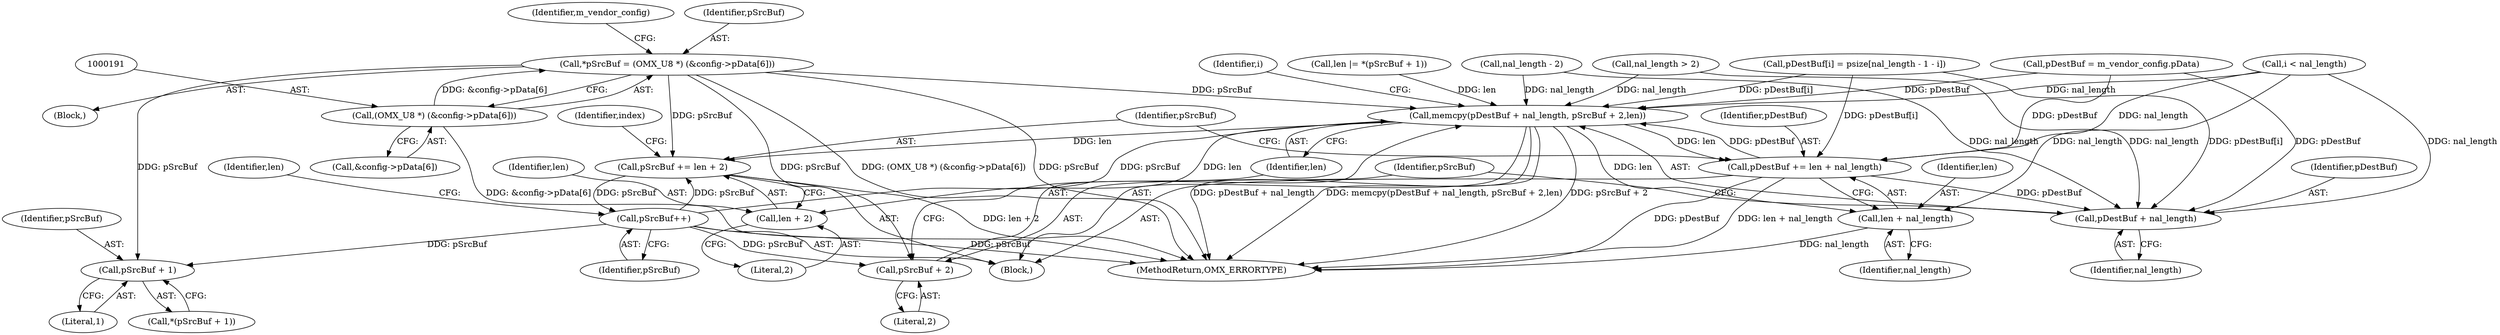 digraph "0_Android_f22c2a0f0f9e030c240468d9d18b9297f001bcf0@pointer" {
"1000188" [label="(Call,*pSrcBuf = (OMX_U8 *) (&config->pData[6]))"];
"1000190" [label="(Call,(OMX_U8 *) (&config->pData[6]))"];
"1000272" [label="(Call,pSrcBuf + 1)"];
"1000281" [label="(Call,memcpy(pDestBuf + nal_length, pSrcBuf + 2,len))"];
"1000311" [label="(Call,pDestBuf += len + nal_length)"];
"1000282" [label="(Call,pDestBuf + nal_length)"];
"1000313" [label="(Call,len + nal_length)"];
"1000316" [label="(Call,pSrcBuf += len + 2)"];
"1000323" [label="(Call,pSrcBuf++)"];
"1000285" [label="(Call,pSrcBuf + 2)"];
"1000318" [label="(Call,len + 2)"];
"1000311" [label="(Call,pDestBuf += len + nal_length)"];
"1000284" [label="(Identifier,nal_length)"];
"1000273" [label="(Identifier,pSrcBuf)"];
"1000183" [label="(Call,nal_length - 2)"];
"1000258" [label="(Block,)"];
"1000286" [label="(Identifier,pSrcBuf)"];
"1000234" [label="(Call,pDestBuf = m_vendor_config.pData)"];
"1000201" [label="(Identifier,m_vendor_config)"];
"1000315" [label="(Identifier,nal_length)"];
"1000314" [label="(Identifier,len)"];
"1000157" [label="(Block,)"];
"1000316" [label="(Call,pSrcBuf += len + 2)"];
"1000323" [label="(Call,pSrcBuf++)"];
"1000176" [label="(Call,nal_length > 2)"];
"1000272" [label="(Call,pSrcBuf + 1)"];
"1000271" [label="(Call,*(pSrcBuf + 1))"];
"1000300" [label="(Call,pDestBuf[i] = psize[nal_length - 1 - i])"];
"1000269" [label="(Call,len |= *(pSrcBuf + 1))"];
"1000287" [label="(Literal,2)"];
"1000189" [label="(Identifier,pSrcBuf)"];
"1000317" [label="(Identifier,pSrcBuf)"];
"1000312" [label="(Identifier,pDestBuf)"];
"1000190" [label="(Call,(OMX_U8 *) (&config->pData[6]))"];
"1000281" [label="(Call,memcpy(pDestBuf + nal_length, pSrcBuf + 2,len))"];
"1000319" [label="(Identifier,len)"];
"1000188" [label="(Call,*pSrcBuf = (OMX_U8 *) (&config->pData[6]))"];
"1000292" [label="(Identifier,i)"];
"1001056" [label="(MethodReturn,OMX_ERRORTYPE)"];
"1000192" [label="(Call,&config->pData[6])"];
"1000324" [label="(Identifier,pSrcBuf)"];
"1000288" [label="(Identifier,len)"];
"1000318" [label="(Call,len + 2)"];
"1000320" [label="(Literal,2)"];
"1000283" [label="(Identifier,pDestBuf)"];
"1000282" [label="(Call,pDestBuf + nal_length)"];
"1000313" [label="(Call,len + nal_length)"];
"1000294" [label="(Call,i < nal_length)"];
"1000285" [label="(Call,pSrcBuf + 2)"];
"1000322" [label="(Identifier,index)"];
"1000274" [label="(Literal,1)"];
"1000326" [label="(Identifier,len)"];
"1000188" -> "1000157"  [label="AST: "];
"1000188" -> "1000190"  [label="CFG: "];
"1000189" -> "1000188"  [label="AST: "];
"1000190" -> "1000188"  [label="AST: "];
"1000201" -> "1000188"  [label="CFG: "];
"1000188" -> "1001056"  [label="DDG: (OMX_U8 *) (&config->pData[6])"];
"1000188" -> "1001056"  [label="DDG: pSrcBuf"];
"1000190" -> "1000188"  [label="DDG: &config->pData[6]"];
"1000188" -> "1000272"  [label="DDG: pSrcBuf"];
"1000188" -> "1000281"  [label="DDG: pSrcBuf"];
"1000188" -> "1000285"  [label="DDG: pSrcBuf"];
"1000188" -> "1000316"  [label="DDG: pSrcBuf"];
"1000190" -> "1000192"  [label="CFG: "];
"1000191" -> "1000190"  [label="AST: "];
"1000192" -> "1000190"  [label="AST: "];
"1000190" -> "1001056"  [label="DDG: &config->pData[6]"];
"1000272" -> "1000271"  [label="AST: "];
"1000272" -> "1000274"  [label="CFG: "];
"1000273" -> "1000272"  [label="AST: "];
"1000274" -> "1000272"  [label="AST: "];
"1000271" -> "1000272"  [label="CFG: "];
"1000323" -> "1000272"  [label="DDG: pSrcBuf"];
"1000281" -> "1000258"  [label="AST: "];
"1000281" -> "1000288"  [label="CFG: "];
"1000282" -> "1000281"  [label="AST: "];
"1000285" -> "1000281"  [label="AST: "];
"1000288" -> "1000281"  [label="AST: "];
"1000292" -> "1000281"  [label="CFG: "];
"1000281" -> "1001056"  [label="DDG: pSrcBuf + 2"];
"1000281" -> "1001056"  [label="DDG: pDestBuf + nal_length"];
"1000281" -> "1001056"  [label="DDG: memcpy(pDestBuf + nal_length, pSrcBuf + 2,len)"];
"1000311" -> "1000281"  [label="DDG: pDestBuf"];
"1000234" -> "1000281"  [label="DDG: pDestBuf"];
"1000300" -> "1000281"  [label="DDG: pDestBuf[i]"];
"1000183" -> "1000281"  [label="DDG: nal_length"];
"1000176" -> "1000281"  [label="DDG: nal_length"];
"1000294" -> "1000281"  [label="DDG: nal_length"];
"1000323" -> "1000281"  [label="DDG: pSrcBuf"];
"1000269" -> "1000281"  [label="DDG: len"];
"1000281" -> "1000311"  [label="DDG: len"];
"1000281" -> "1000313"  [label="DDG: len"];
"1000281" -> "1000316"  [label="DDG: len"];
"1000281" -> "1000318"  [label="DDG: len"];
"1000311" -> "1000258"  [label="AST: "];
"1000311" -> "1000313"  [label="CFG: "];
"1000312" -> "1000311"  [label="AST: "];
"1000313" -> "1000311"  [label="AST: "];
"1000317" -> "1000311"  [label="CFG: "];
"1000311" -> "1001056"  [label="DDG: pDestBuf"];
"1000311" -> "1001056"  [label="DDG: len + nal_length"];
"1000311" -> "1000282"  [label="DDG: pDestBuf"];
"1000294" -> "1000311"  [label="DDG: nal_length"];
"1000300" -> "1000311"  [label="DDG: pDestBuf[i]"];
"1000234" -> "1000311"  [label="DDG: pDestBuf"];
"1000282" -> "1000284"  [label="CFG: "];
"1000283" -> "1000282"  [label="AST: "];
"1000284" -> "1000282"  [label="AST: "];
"1000286" -> "1000282"  [label="CFG: "];
"1000234" -> "1000282"  [label="DDG: pDestBuf"];
"1000300" -> "1000282"  [label="DDG: pDestBuf[i]"];
"1000183" -> "1000282"  [label="DDG: nal_length"];
"1000176" -> "1000282"  [label="DDG: nal_length"];
"1000294" -> "1000282"  [label="DDG: nal_length"];
"1000313" -> "1000315"  [label="CFG: "];
"1000314" -> "1000313"  [label="AST: "];
"1000315" -> "1000313"  [label="AST: "];
"1000313" -> "1001056"  [label="DDG: nal_length"];
"1000294" -> "1000313"  [label="DDG: nal_length"];
"1000316" -> "1000258"  [label="AST: "];
"1000316" -> "1000318"  [label="CFG: "];
"1000317" -> "1000316"  [label="AST: "];
"1000318" -> "1000316"  [label="AST: "];
"1000322" -> "1000316"  [label="CFG: "];
"1000316" -> "1001056"  [label="DDG: len + 2"];
"1000323" -> "1000316"  [label="DDG: pSrcBuf"];
"1000316" -> "1000323"  [label="DDG: pSrcBuf"];
"1000323" -> "1000258"  [label="AST: "];
"1000323" -> "1000324"  [label="CFG: "];
"1000324" -> "1000323"  [label="AST: "];
"1000326" -> "1000323"  [label="CFG: "];
"1000323" -> "1001056"  [label="DDG: pSrcBuf"];
"1000323" -> "1000285"  [label="DDG: pSrcBuf"];
"1000285" -> "1000287"  [label="CFG: "];
"1000286" -> "1000285"  [label="AST: "];
"1000287" -> "1000285"  [label="AST: "];
"1000288" -> "1000285"  [label="CFG: "];
"1000318" -> "1000320"  [label="CFG: "];
"1000319" -> "1000318"  [label="AST: "];
"1000320" -> "1000318"  [label="AST: "];
}
